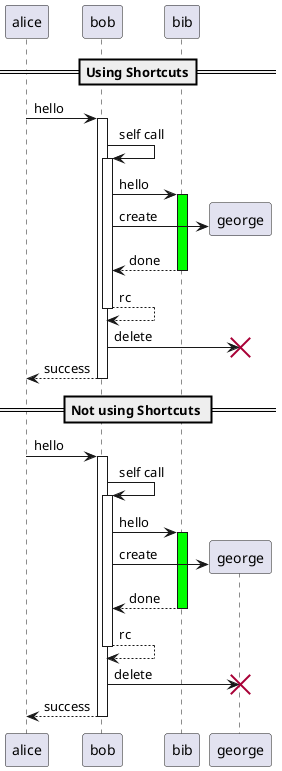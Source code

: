 @startuml

== Using Shortcuts==

alice -> bob ++ : hello
bob -> bob ++ : self call
bob -> bib ++ #00FF00: hello
bob -> george ** : create
return done
return rc
bob -> george !! : delete
return success

== Not using Shortcuts ==
alice -> bob : hello
activate bob
bob -> bob : self call
activate bob
bob -> bib: hello
activate bib #00FF00
create george
bob -> george : create
bob <-- bib : done
deactivate bib
bob --> bob : rc
deactivate bob
bob -> george : delete
destroy george
alice <-- bob : success
deactivate bob
@enduml